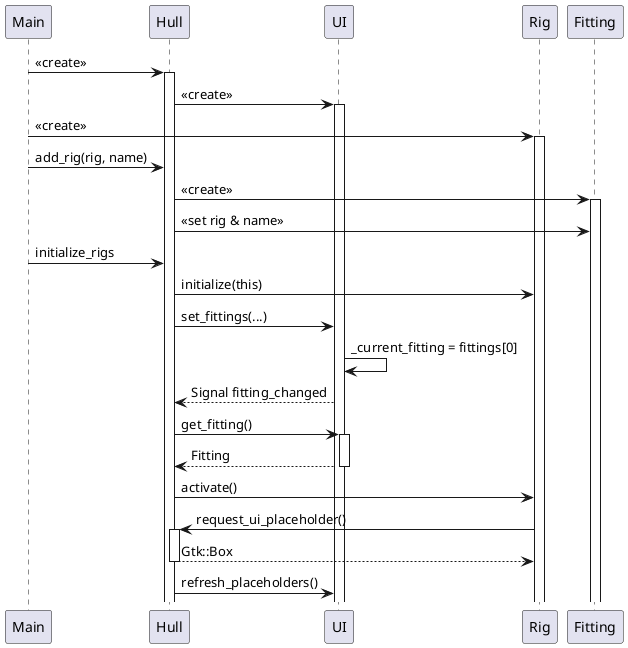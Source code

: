 @startuml

participant Main

Main -> Hull: << create >>
activate Hull

Hull -> UI: << create >>
activate UI

Main -> Rig: << create >>
activate Rig

Main -> Hull: add_rig(rig, name)

Hull -> Fitting: << create >>
activate Fitting
Hull -> Fitting: << set rig & name >>

Main -> Hull: initialize_rigs
Hull -> Rig: initialize(this)

Hull -> UI: set_fittings(...)
UI -> UI: _current_fitting = fittings[0]
UI --> Hull: Signal fitting_changed

Hull -> UI: get_fitting()
activate UI
UI --> Hull: Fitting
deactivate UI

Hull -> Rig: activate()
Rig -> Hull: request_ui_placeholder()
activate Hull
Hull --> Rig: Gtk::Box
deactivate Hull
Hull -> UI: refresh_placeholders()

@enduml